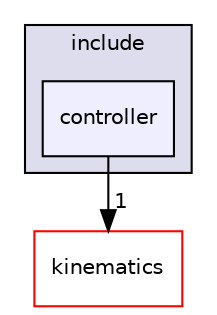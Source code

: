 digraph "catkin_ws/src/control/controller/include/controller" {
  compound=true
  node [ fontsize="10", fontname="Helvetica"];
  edge [ labelfontsize="10", labelfontname="Helvetica"];
  subgraph clusterdir_88217c1e21793ec1d677240eb766635a {
    graph [ bgcolor="#ddddee", pencolor="black", label="include" fontname="Helvetica", fontsize="10", URL="dir_88217c1e21793ec1d677240eb766635a.html"]
  dir_567f8089f69edf7ccfcf8ce2395c5cde [shape=box, label="controller", style="filled", fillcolor="#eeeeff", pencolor="black", URL="dir_567f8089f69edf7ccfcf8ce2395c5cde.html"];
  }
  dir_ec790efbf722e6db93e0634c133a57ed [shape=box label="kinematics" fillcolor="white" style="filled" color="red" URL="dir_ec790efbf722e6db93e0634c133a57ed.html"];
  dir_567f8089f69edf7ccfcf8ce2395c5cde->dir_ec790efbf722e6db93e0634c133a57ed [headlabel="1", labeldistance=1.5 headhref="dir_000040_000010.html"];
}
